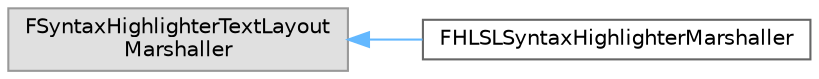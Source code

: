 digraph "Graphical Class Hierarchy"
{
 // INTERACTIVE_SVG=YES
 // LATEX_PDF_SIZE
  bgcolor="transparent";
  edge [fontname=Helvetica,fontsize=10,labelfontname=Helvetica,labelfontsize=10];
  node [fontname=Helvetica,fontsize=10,shape=box,height=0.2,width=0.4];
  rankdir="LR";
  Node0 [id="Node000000",label="FSyntaxHighlighterTextLayout\lMarshaller",height=0.2,width=0.4,color="grey60", fillcolor="#E0E0E0", style="filled",tooltip=" "];
  Node0 -> Node1 [id="edge5162_Node000000_Node000001",dir="back",color="steelblue1",style="solid",tooltip=" "];
  Node1 [id="Node000001",label="FHLSLSyntaxHighlighterMarshaller",height=0.2,width=0.4,color="grey40", fillcolor="white", style="filled",URL="$d1/d88/classFHLSLSyntaxHighlighterMarshaller.html",tooltip="Syntax highlighting for hlsl text."];
}
